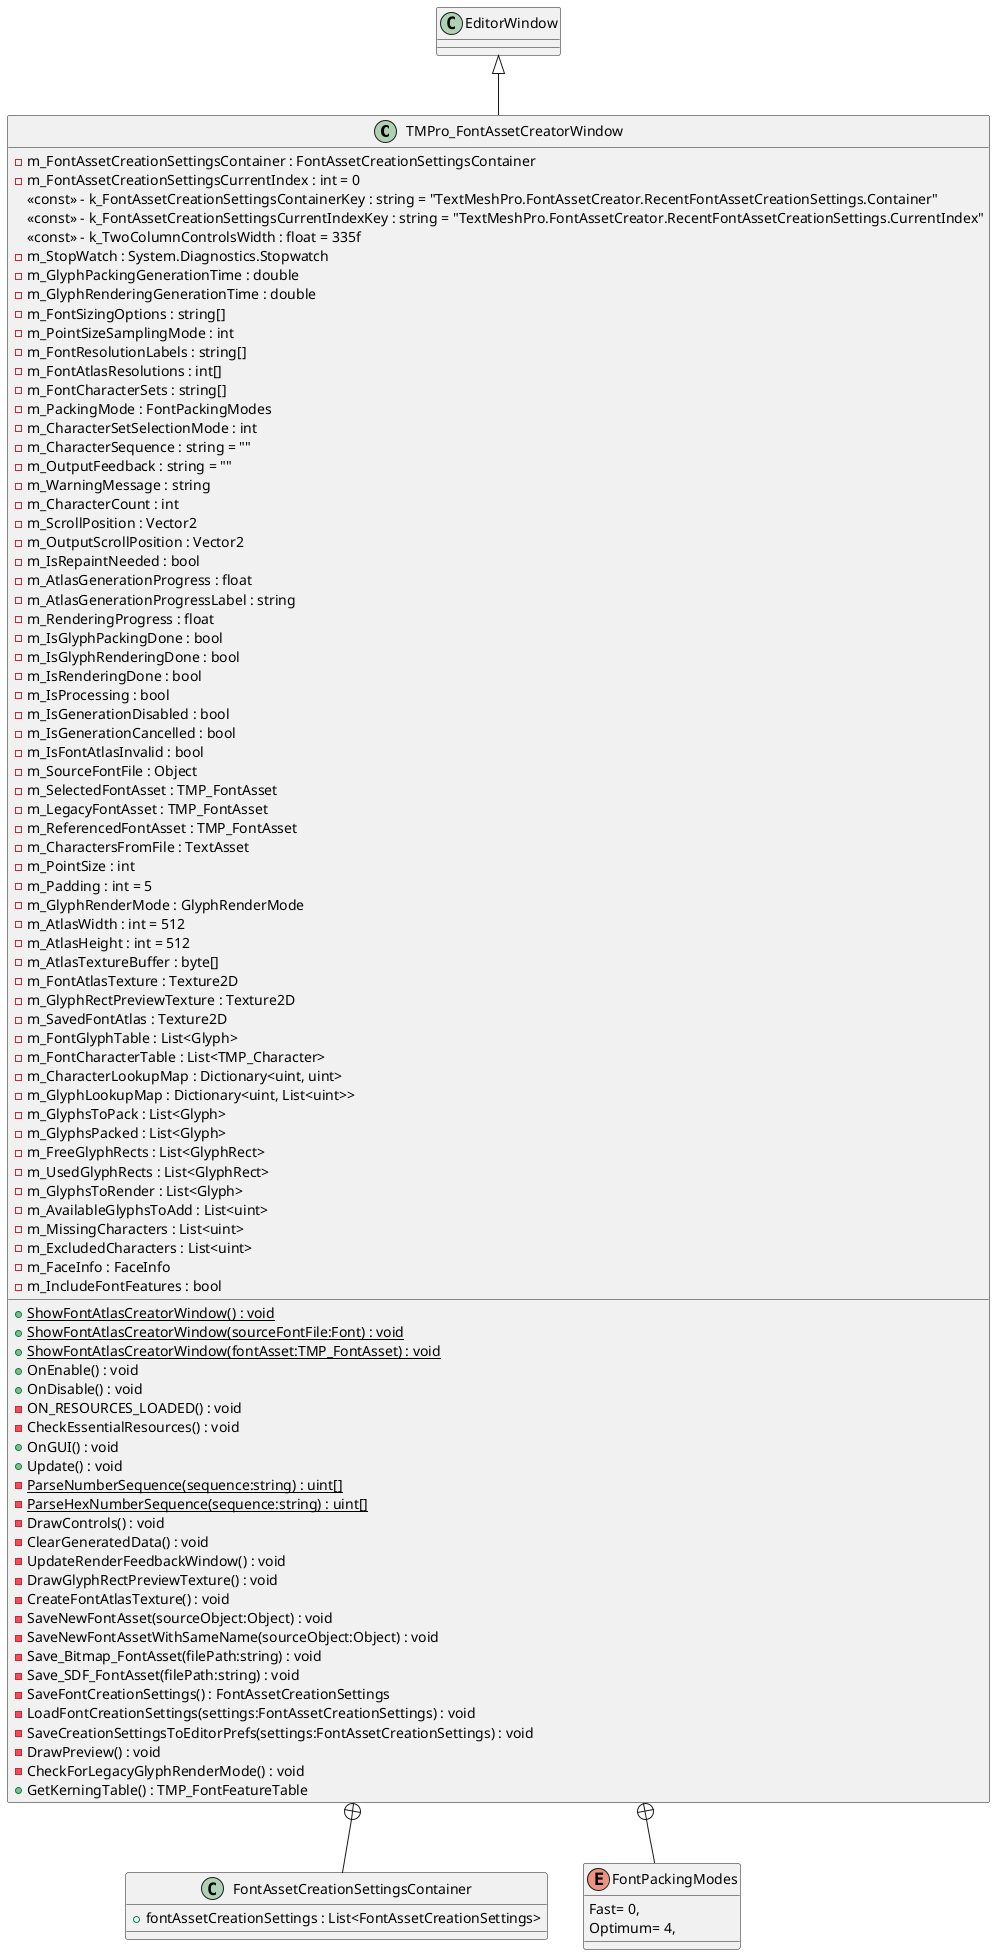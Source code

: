 @startuml
class TMPro_FontAssetCreatorWindow {
    + {static} ShowFontAtlasCreatorWindow() : void
    + {static} ShowFontAtlasCreatorWindow(sourceFontFile:Font) : void
    + {static} ShowFontAtlasCreatorWindow(fontAsset:TMP_FontAsset) : void
    - m_FontAssetCreationSettingsContainer : FontAssetCreationSettingsContainer
    - m_FontAssetCreationSettingsCurrentIndex : int = 0
    <<const>> - k_FontAssetCreationSettingsContainerKey : string = "TextMeshPro.FontAssetCreator.RecentFontAssetCreationSettings.Container"
    <<const>> - k_FontAssetCreationSettingsCurrentIndexKey : string = "TextMeshPro.FontAssetCreator.RecentFontAssetCreationSettings.CurrentIndex"
    <<const>> - k_TwoColumnControlsWidth : float = 335f
    - m_StopWatch : System.Diagnostics.Stopwatch
    - m_GlyphPackingGenerationTime : double
    - m_GlyphRenderingGenerationTime : double
    - m_FontSizingOptions : string[]
    - m_PointSizeSamplingMode : int
    - m_FontResolutionLabels : string[]
    - m_FontAtlasResolutions : int[]
    - m_FontCharacterSets : string[]
    - m_PackingMode : FontPackingModes
    - m_CharacterSetSelectionMode : int
    - m_CharacterSequence : string = ""
    - m_OutputFeedback : string = ""
    - m_WarningMessage : string
    - m_CharacterCount : int
    - m_ScrollPosition : Vector2
    - m_OutputScrollPosition : Vector2
    - m_IsRepaintNeeded : bool
    - m_AtlasGenerationProgress : float
    - m_AtlasGenerationProgressLabel : string
    - m_RenderingProgress : float
    - m_IsGlyphPackingDone : bool
    - m_IsGlyphRenderingDone : bool
    - m_IsRenderingDone : bool
    - m_IsProcessing : bool
    - m_IsGenerationDisabled : bool
    - m_IsGenerationCancelled : bool
    - m_IsFontAtlasInvalid : bool
    - m_SourceFontFile : Object
    - m_SelectedFontAsset : TMP_FontAsset
    - m_LegacyFontAsset : TMP_FontAsset
    - m_ReferencedFontAsset : TMP_FontAsset
    - m_CharactersFromFile : TextAsset
    - m_PointSize : int
    - m_Padding : int = 5
    - m_GlyphRenderMode : GlyphRenderMode
    - m_AtlasWidth : int = 512
    - m_AtlasHeight : int = 512
    - m_AtlasTextureBuffer : byte[]
    - m_FontAtlasTexture : Texture2D
    - m_GlyphRectPreviewTexture : Texture2D
    - m_SavedFontAtlas : Texture2D
    - m_FontGlyphTable : List<Glyph>
    - m_FontCharacterTable : List<TMP_Character>
    - m_CharacterLookupMap : Dictionary<uint, uint>
    - m_GlyphLookupMap : Dictionary<uint, List<uint>>
    - m_GlyphsToPack : List<Glyph>
    - m_GlyphsPacked : List<Glyph>
    - m_FreeGlyphRects : List<GlyphRect>
    - m_UsedGlyphRects : List<GlyphRect>
    - m_GlyphsToRender : List<Glyph>
    - m_AvailableGlyphsToAdd : List<uint>
    - m_MissingCharacters : List<uint>
    - m_ExcludedCharacters : List<uint>
    - m_FaceInfo : FaceInfo
    - m_IncludeFontFeatures : bool
    + OnEnable() : void
    + OnDisable() : void
    - ON_RESOURCES_LOADED() : void
    - CheckEssentialResources() : void
    + OnGUI() : void
    + Update() : void
    {static} - ParseNumberSequence(sequence:string) : uint[]
    {static} - ParseHexNumberSequence(sequence:string) : uint[]
    - DrawControls() : void
    - ClearGeneratedData() : void
    - UpdateRenderFeedbackWindow() : void
    - DrawGlyphRectPreviewTexture() : void
    - CreateFontAtlasTexture() : void
    - SaveNewFontAsset(sourceObject:Object) : void
    - SaveNewFontAssetWithSameName(sourceObject:Object) : void
    - Save_Bitmap_FontAsset(filePath:string) : void
    - Save_SDF_FontAsset(filePath:string) : void
    - SaveFontCreationSettings() : FontAssetCreationSettings
    - LoadFontCreationSettings(settings:FontAssetCreationSettings) : void
    - SaveCreationSettingsToEditorPrefs(settings:FontAssetCreationSettings) : void
    - DrawPreview() : void
    - CheckForLegacyGlyphRenderMode() : void
    + GetKerningTable() : TMP_FontFeatureTable
}
class FontAssetCreationSettingsContainer {
    + fontAssetCreationSettings : List<FontAssetCreationSettings>
}
enum FontPackingModes {
    Fast= 0,
    Optimum= 4,
}
EditorWindow <|-- TMPro_FontAssetCreatorWindow
TMPro_FontAssetCreatorWindow +-- FontAssetCreationSettingsContainer
TMPro_FontAssetCreatorWindow +-- FontPackingModes
@enduml
